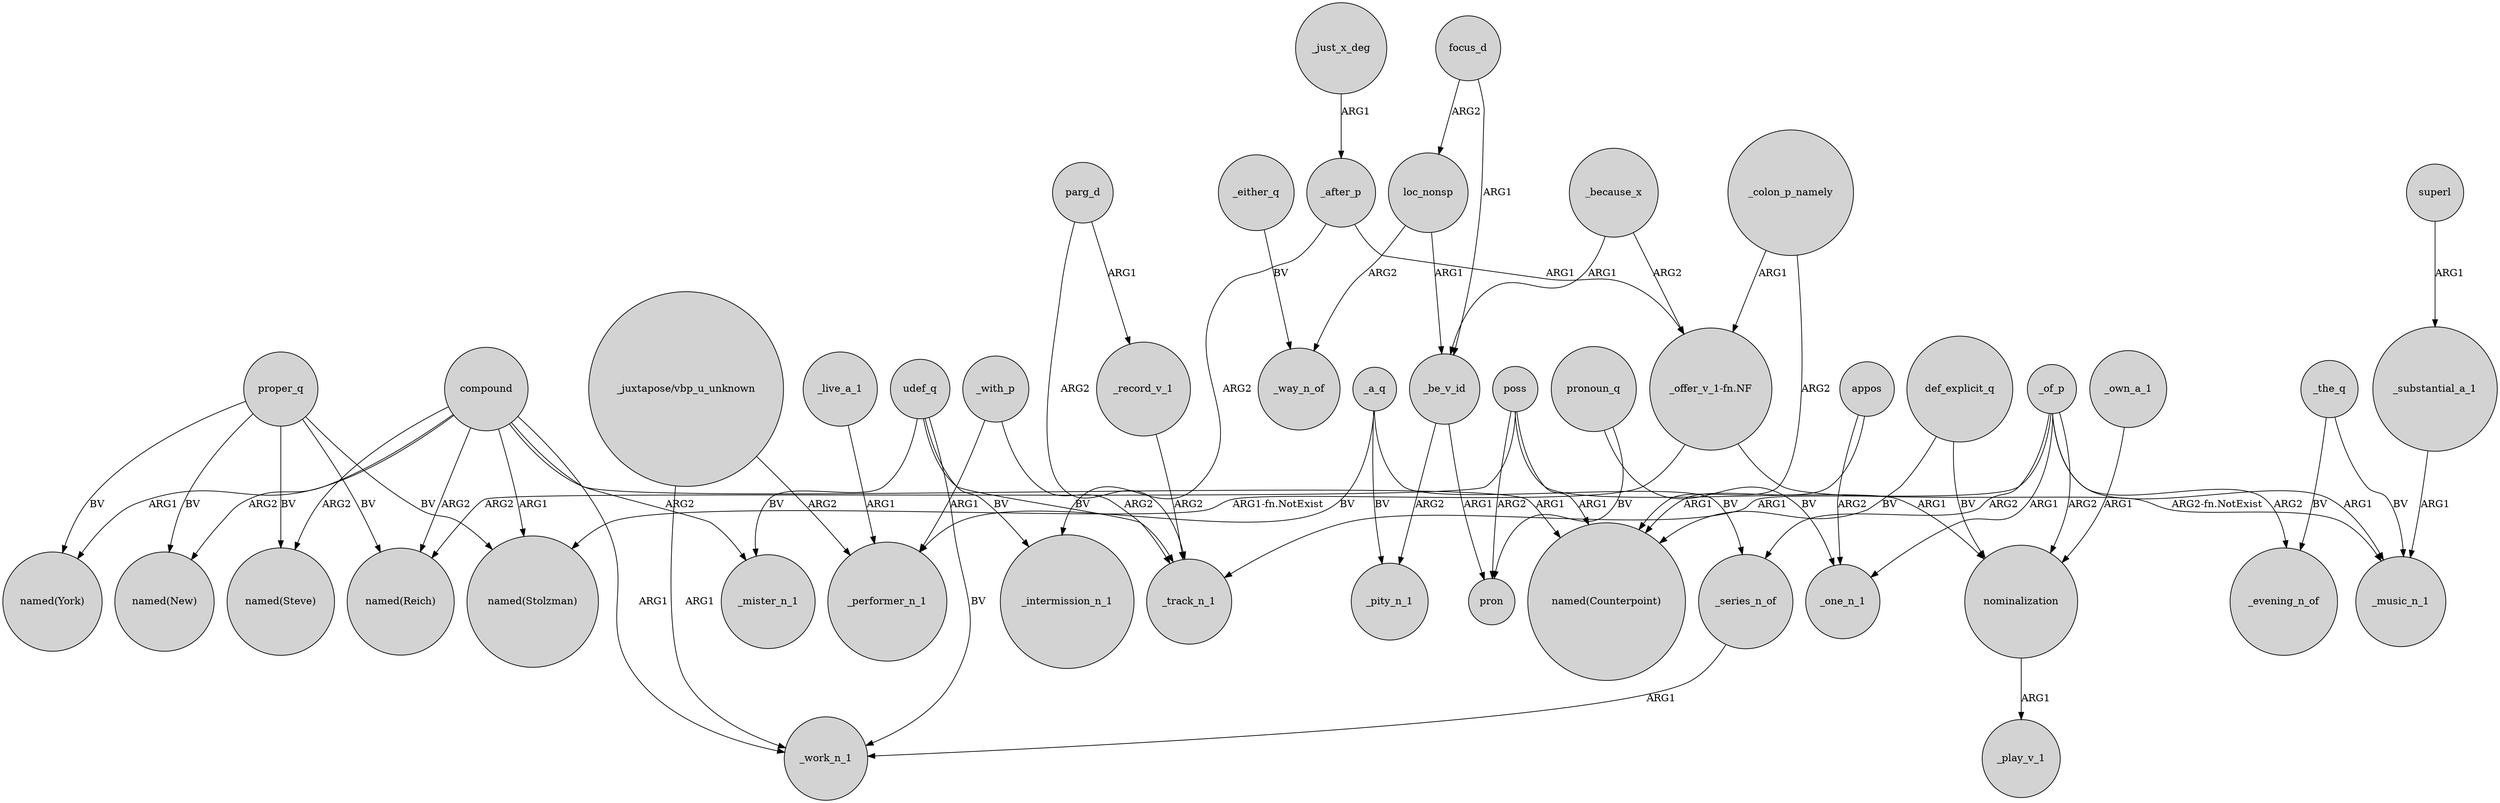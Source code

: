 digraph {
	node [shape=circle style=filled]
	compound -> "named(Reich)" [label=ARG2]
	_be_v_id -> _pity_n_1 [label=ARG2]
	focus_d -> loc_nonsp [label=ARG2]
	_just_x_deg -> _after_p [label=ARG1]
	compound -> "named(New)" [label=ARG2]
	_of_p -> _music_n_1 [label=ARG1]
	_after_p -> "_offer_v_1-fn.NF" [label=ARG1]
	appos -> _one_n_1 [label=ARG2]
	poss -> pron [label=ARG2]
	_record_v_1 -> _track_n_1 [label=ARG2]
	compound -> "named(Steve)" [label=ARG2]
	compound -> "named(Stolzman)" [label=ARG1]
	proper_q -> "named(Reich)" [label=BV]
	proper_q -> "named(New)" [label=BV]
	compound -> _work_n_1 [label=ARG1]
	_live_a_1 -> _performer_n_1 [label=ARG1]
	compound -> _mister_n_1 [label=ARG2]
	_either_q -> _way_n_of [label=BV]
	udef_q -> _mister_n_1 [label=BV]
	_series_n_of -> _work_n_1 [label=ARG1]
	nominalization -> _play_v_1 [label=ARG1]
	_of_p -> _one_n_1 [label=ARG1]
	poss -> "named(Reich)" [label=ARG2]
	_be_v_id -> pron [label=ARG1]
	_colon_p_namely -> "named(Counterpoint)" [label=ARG2]
	poss -> nominalization [label=ARG1]
	superl -> _substantial_a_1 [label=ARG1]
	_of_p -> _evening_n_of [label=ARG2]
	_after_p -> _intermission_n_1 [label=ARG2]
	pronoun_q -> pron [label=BV]
	loc_nonsp -> _way_n_of [label=ARG2]
	def_explicit_q -> "named(Counterpoint)" [label=BV]
	focus_d -> _be_v_id [label=ARG1]
	_because_x -> _be_v_id [label=ARG1]
	proper_q -> "named(Stolzman)" [label=BV]
	_the_q -> _music_n_1 [label=BV]
	udef_q -> _intermission_n_1 [label=BV]
	_colon_p_namely -> "_offer_v_1-fn.NF" [label=ARG1]
	compound -> "named(York)" [label=ARG1]
	"_juxtapose/vbp_u_unknown" -> _performer_n_1 [label=ARG2]
	_a_q -> _series_n_of [label=BV]
	_with_p -> _track_n_1 [label=ARG2]
	_of_p -> nominalization [label=ARG2]
	_because_x -> "_offer_v_1-fn.NF" [label=ARG2]
	_own_a_1 -> nominalization [label=ARG1]
	udef_q -> _track_n_1 [label=BV]
	_of_p -> _track_n_1 [label=ARG1]
	_the_q -> _evening_n_of [label=BV]
	"_offer_v_1-fn.NF" -> _music_n_1 [label="ARG2-fn.NotExist"]
	pronoun_q -> _one_n_1 [label=BV]
	_with_p -> _performer_n_1 [label=ARG1]
	parg_d -> _track_n_1 [label=ARG2]
	_a_q -> _performer_n_1 [label=BV]
	loc_nonsp -> _be_v_id [label=ARG1]
	appos -> "named(Counterpoint)" [label=ARG1]
	compound -> "named(Counterpoint)" [label=ARG1]
	_a_q -> _pity_n_1 [label=BV]
	def_explicit_q -> nominalization [label=BV]
	_of_p -> _series_n_of [label=ARG2]
	poss -> "named(Counterpoint)" [label=ARG1]
	"_juxtapose/vbp_u_unknown" -> _work_n_1 [label=ARG1]
	proper_q -> "named(York)" [label=BV]
	_substantial_a_1 -> _music_n_1 [label=ARG1]
	parg_d -> _record_v_1 [label=ARG1]
	proper_q -> "named(Steve)" [label=BV]
	"_offer_v_1-fn.NF" -> "named(Stolzman)" [label="ARG1-fn.NotExist"]
	udef_q -> _work_n_1 [label=BV]
}
